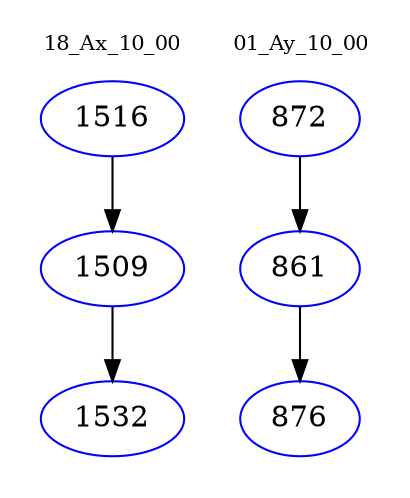 digraph{
subgraph cluster_0 {
color = white
label = "18_Ax_10_00";
fontsize=10;
T0_1516 [label="1516", color="blue"]
T0_1516 -> T0_1509 [color="black"]
T0_1509 [label="1509", color="blue"]
T0_1509 -> T0_1532 [color="black"]
T0_1532 [label="1532", color="blue"]
}
subgraph cluster_1 {
color = white
label = "01_Ay_10_00";
fontsize=10;
T1_872 [label="872", color="blue"]
T1_872 -> T1_861 [color="black"]
T1_861 [label="861", color="blue"]
T1_861 -> T1_876 [color="black"]
T1_876 [label="876", color="blue"]
}
}
